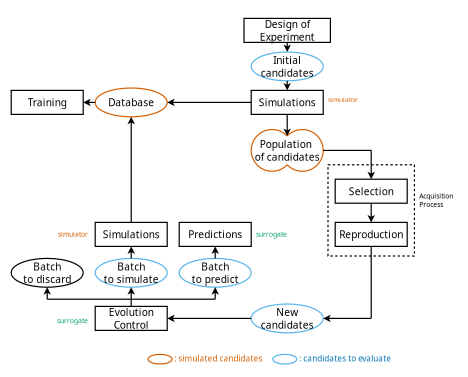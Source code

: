 <?xml version="1.0" encoding="UTF-8"?>
<dia:diagram xmlns:dia="http://www.lysator.liu.se/~alla/dia/">
  <dia:layer name="Background" visible="true" connectable="true" active="true">
    <dia:object type="Standard - Box" version="0" id="O0">
      <dia:attribute name="obj_pos">
        <dia:point val="-1.4,-0.2"/>
      </dia:attribute>
      <dia:attribute name="obj_bb">
        <dia:rectangle val="-1.425,-0.225;18.025,15.425"/>
      </dia:attribute>
      <dia:attribute name="elem_corner">
        <dia:point val="-1.4,-0.2"/>
      </dia:attribute>
      <dia:attribute name="elem_width">
        <dia:real val="19.4"/>
      </dia:attribute>
      <dia:attribute name="elem_height">
        <dia:real val="15.6"/>
      </dia:attribute>
      <dia:attribute name="border_width">
        <dia:real val="0.05"/>
      </dia:attribute>
      <dia:attribute name="border_color">
        <dia:color val="#ffffffff"/>
      </dia:attribute>
      <dia:attribute name="show_background">
        <dia:boolean val="false"/>
      </dia:attribute>
    </dia:object>
    <dia:object type="Standard - Box" version="0" id="O1">
      <dia:attribute name="obj_pos">
        <dia:point val="12.2,6.6"/>
      </dia:attribute>
      <dia:attribute name="obj_bb">
        <dia:rectangle val="12.175,6.575;15.825,10.425"/>
      </dia:attribute>
      <dia:attribute name="elem_corner">
        <dia:point val="12.2,6.6"/>
      </dia:attribute>
      <dia:attribute name="elem_width">
        <dia:real val="3.6"/>
      </dia:attribute>
      <dia:attribute name="elem_height">
        <dia:real val="3.8"/>
      </dia:attribute>
      <dia:attribute name="border_width">
        <dia:real val="0.05"/>
      </dia:attribute>
      <dia:attribute name="show_background">
        <dia:boolean val="false"/>
      </dia:attribute>
      <dia:attribute name="line_style">
        <dia:enum val="4"/>
      </dia:attribute>
    </dia:object>
    <dia:object type="Standard - Ellipse" version="0" id="O2">
      <dia:attribute name="obj_pos">
        <dia:point val="4.7,14.5"/>
      </dia:attribute>
      <dia:attribute name="obj_bb">
        <dia:rectangle val="4.675,14.475;5.725,14.925"/>
      </dia:attribute>
      <dia:attribute name="elem_corner">
        <dia:point val="4.7,14.5"/>
      </dia:attribute>
      <dia:attribute name="elem_width">
        <dia:real val="1"/>
      </dia:attribute>
      <dia:attribute name="elem_height">
        <dia:real val="0.4"/>
      </dia:attribute>
      <dia:attribute name="border_width">
        <dia:real val="0.05"/>
      </dia:attribute>
      <dia:attribute name="border_color">
        <dia:color val="#d55e00ff"/>
      </dia:attribute>
    </dia:object>
    <dia:object type="Standard - Text" version="1" id="O3">
      <dia:attribute name="obj_pos">
        <dia:point val="5.8,14.8"/>
      </dia:attribute>
      <dia:attribute name="obj_bb">
        <dia:rectangle val="5.8,14.486;9.662,14.88"/>
      </dia:attribute>
      <dia:attribute name="text">
        <dia:composite type="text">
          <dia:attribute name="string">
            <dia:string>#: simulated candidates#</dia:string>
          </dia:attribute>
          <dia:attribute name="font">
            <dia:font family="sans" style="0" name="Helvetica"/>
          </dia:attribute>
          <dia:attribute name="height">
            <dia:real val="0.423"/>
          </dia:attribute>
          <dia:attribute name="pos">
            <dia:point val="5.8,14.8"/>
          </dia:attribute>
          <dia:attribute name="color">
            <dia:color val="#d55e00ff"/>
          </dia:attribute>
          <dia:attribute name="alignment">
            <dia:enum val="0"/>
          </dia:attribute>
        </dia:composite>
      </dia:attribute>
      <dia:attribute name="valign">
        <dia:enum val="3"/>
      </dia:attribute>
    </dia:object>
    <dia:object type="Standard - Ellipse" version="0" id="O4">
      <dia:attribute name="obj_pos">
        <dia:point val="9.9,14.5"/>
      </dia:attribute>
      <dia:attribute name="obj_bb">
        <dia:rectangle val="9.875,14.475;10.925,14.925"/>
      </dia:attribute>
      <dia:attribute name="elem_corner">
        <dia:point val="9.9,14.5"/>
      </dia:attribute>
      <dia:attribute name="elem_width">
        <dia:real val="1"/>
      </dia:attribute>
      <dia:attribute name="elem_height">
        <dia:real val="0.4"/>
      </dia:attribute>
      <dia:attribute name="border_width">
        <dia:real val="0.05"/>
      </dia:attribute>
      <dia:attribute name="border_color">
        <dia:color val="#56b4e9ff"/>
      </dia:attribute>
    </dia:object>
    <dia:object type="Standard - Text" version="1" id="O5">
      <dia:attribute name="obj_pos">
        <dia:point val="11,14.8"/>
      </dia:attribute>
      <dia:attribute name="obj_bb">
        <dia:rectangle val="11,14.486;15.107,14.88"/>
      </dia:attribute>
      <dia:attribute name="text">
        <dia:composite type="text">
          <dia:attribute name="string">
            <dia:string>#: candidates to evaluate#</dia:string>
          </dia:attribute>
          <dia:attribute name="font">
            <dia:font family="sans" style="0" name="Helvetica"/>
          </dia:attribute>
          <dia:attribute name="height">
            <dia:real val="0.423"/>
          </dia:attribute>
          <dia:attribute name="pos">
            <dia:point val="11,14.8"/>
          </dia:attribute>
          <dia:attribute name="color">
            <dia:color val="#0072b2ff"/>
          </dia:attribute>
          <dia:attribute name="alignment">
            <dia:enum val="0"/>
          </dia:attribute>
        </dia:composite>
      </dia:attribute>
      <dia:attribute name="valign">
        <dia:enum val="3"/>
      </dia:attribute>
    </dia:object>
    <dia:object type="Standard - Box" version="0" id="O6">
      <dia:attribute name="obj_pos">
        <dia:point val="8.7,0.5"/>
      </dia:attribute>
      <dia:attribute name="obj_bb">
        <dia:rectangle val="8.675,0.475;12.325,1.525"/>
      </dia:attribute>
      <dia:attribute name="elem_corner">
        <dia:point val="8.7,0.5"/>
      </dia:attribute>
      <dia:attribute name="elem_width">
        <dia:real val="3.6"/>
      </dia:attribute>
      <dia:attribute name="elem_height">
        <dia:real val="1"/>
      </dia:attribute>
      <dia:attribute name="border_width">
        <dia:real val="0.05"/>
      </dia:attribute>
      <dia:attribute name="show_background">
        <dia:boolean val="true"/>
      </dia:attribute>
    </dia:object>
    <dia:object type="Standard - Text" version="1" id="O7">
      <dia:attribute name="obj_pos">
        <dia:point val="10.5,1"/>
      </dia:attribute>
      <dia:attribute name="obj_bb">
        <dia:rectangle val="9.279,0.489;11.721,1.511"/>
      </dia:attribute>
      <dia:attribute name="text">
        <dia:composite type="text">
          <dia:attribute name="string">
            <dia:string>#Design of
Experiment#</dia:string>
          </dia:attribute>
          <dia:attribute name="font">
            <dia:font family="sans" style="0" name="Helvetica"/>
          </dia:attribute>
          <dia:attribute name="height">
            <dia:real val="0.529"/>
          </dia:attribute>
          <dia:attribute name="pos">
            <dia:point val="10.5,0.882"/>
          </dia:attribute>
          <dia:attribute name="color">
            <dia:color val="#000000ff"/>
          </dia:attribute>
          <dia:attribute name="alignment">
            <dia:enum val="1"/>
          </dia:attribute>
        </dia:composite>
      </dia:attribute>
      <dia:attribute name="valign">
        <dia:enum val="2"/>
      </dia:attribute>
      <dia:connections>
        <dia:connection handle="0" to="O6" connection="8"/>
      </dia:connections>
    </dia:object>
    <dia:object type="Standard - Ellipse" version="0" id="O8">
      <dia:attribute name="obj_pos">
        <dia:point val="9,1.9"/>
      </dia:attribute>
      <dia:attribute name="obj_bb">
        <dia:rectangle val="8.975,1.875;12.025,3.125"/>
      </dia:attribute>
      <dia:attribute name="elem_corner">
        <dia:point val="9,1.9"/>
      </dia:attribute>
      <dia:attribute name="elem_width">
        <dia:real val="3"/>
      </dia:attribute>
      <dia:attribute name="elem_height">
        <dia:real val="1.2"/>
      </dia:attribute>
      <dia:attribute name="border_width">
        <dia:real val="0.05"/>
      </dia:attribute>
      <dia:attribute name="border_color">
        <dia:color val="#56b4e9ff"/>
      </dia:attribute>
    </dia:object>
    <dia:object type="Standard - Text" version="1" id="O9">
      <dia:attribute name="obj_pos">
        <dia:point val="10.5,2.5"/>
      </dia:attribute>
      <dia:attribute name="obj_bb">
        <dia:rectangle val="9.341,1.989;11.659,3.011"/>
      </dia:attribute>
      <dia:attribute name="text">
        <dia:composite type="text">
          <dia:attribute name="string">
            <dia:string>#Initial
candidates#</dia:string>
          </dia:attribute>
          <dia:attribute name="font">
            <dia:font family="sans" style="0" name="Helvetica"/>
          </dia:attribute>
          <dia:attribute name="height">
            <dia:real val="0.529"/>
          </dia:attribute>
          <dia:attribute name="pos">
            <dia:point val="10.5,2.382"/>
          </dia:attribute>
          <dia:attribute name="color">
            <dia:color val="#000000ff"/>
          </dia:attribute>
          <dia:attribute name="alignment">
            <dia:enum val="1"/>
          </dia:attribute>
        </dia:composite>
      </dia:attribute>
      <dia:attribute name="valign">
        <dia:enum val="2"/>
      </dia:attribute>
      <dia:connections>
        <dia:connection handle="0" to="O8" connection="8"/>
      </dia:connections>
    </dia:object>
    <dia:object type="Standard - Box" version="0" id="O10">
      <dia:attribute name="obj_pos">
        <dia:point val="9,3.5"/>
      </dia:attribute>
      <dia:attribute name="obj_bb">
        <dia:rectangle val="8.975,3.475;12.025,4.525"/>
      </dia:attribute>
      <dia:attribute name="elem_corner">
        <dia:point val="9,3.5"/>
      </dia:attribute>
      <dia:attribute name="elem_width">
        <dia:real val="3"/>
      </dia:attribute>
      <dia:attribute name="elem_height">
        <dia:real val="1"/>
      </dia:attribute>
      <dia:attribute name="border_width">
        <dia:real val="0.05"/>
      </dia:attribute>
      <dia:attribute name="show_background">
        <dia:boolean val="true"/>
      </dia:attribute>
    </dia:object>
    <dia:object type="Standard - Text" version="1" id="O11">
      <dia:attribute name="obj_pos">
        <dia:point val="10.5,4"/>
      </dia:attribute>
      <dia:attribute name="obj_bb">
        <dia:rectangle val="9.264,3.754;11.736,4.246"/>
      </dia:attribute>
      <dia:attribute name="text">
        <dia:composite type="text">
          <dia:attribute name="string">
            <dia:string>#Simulations#</dia:string>
          </dia:attribute>
          <dia:attribute name="font">
            <dia:font family="sans" style="0" name="Helvetica"/>
          </dia:attribute>
          <dia:attribute name="height">
            <dia:real val="0.529"/>
          </dia:attribute>
          <dia:attribute name="pos">
            <dia:point val="10.5,4.147"/>
          </dia:attribute>
          <dia:attribute name="color">
            <dia:color val="#000000ff"/>
          </dia:attribute>
          <dia:attribute name="alignment">
            <dia:enum val="1"/>
          </dia:attribute>
        </dia:composite>
      </dia:attribute>
      <dia:attribute name="valign">
        <dia:enum val="2"/>
      </dia:attribute>
      <dia:connections>
        <dia:connection handle="0" to="O10" connection="8"/>
      </dia:connections>
    </dia:object>
    <dia:object type="Standard - Text" version="1" id="O12">
      <dia:attribute name="obj_pos">
        <dia:point val="10.5,6"/>
      </dia:attribute>
      <dia:attribute name="obj_bb">
        <dia:rectangle val="9.069,5.489;11.931,6.511"/>
      </dia:attribute>
      <dia:attribute name="text">
        <dia:composite type="text">
          <dia:attribute name="string">
            <dia:string>#Population 
of candidates#</dia:string>
          </dia:attribute>
          <dia:attribute name="font">
            <dia:font family="sans" style="0" name="Helvetica"/>
          </dia:attribute>
          <dia:attribute name="height">
            <dia:real val="0.529"/>
          </dia:attribute>
          <dia:attribute name="pos">
            <dia:point val="10.5,5.882"/>
          </dia:attribute>
          <dia:attribute name="color">
            <dia:color val="#000000ff"/>
          </dia:attribute>
          <dia:attribute name="alignment">
            <dia:enum val="1"/>
          </dia:attribute>
        </dia:composite>
      </dia:attribute>
      <dia:attribute name="valign">
        <dia:enum val="2"/>
      </dia:attribute>
    </dia:object>
    <dia:object type="Standard - Arc" version="0" id="O13">
      <dia:attribute name="obj_pos">
        <dia:point val="10.5,5.4"/>
      </dia:attribute>
      <dia:attribute name="obj_bb">
        <dia:rectangle val="8.975,5.105;10.525,6.895"/>
      </dia:attribute>
      <dia:attribute name="conn_endpoints">
        <dia:point val="10.5,5.4"/>
        <dia:point val="10.5,6.6"/>
      </dia:attribute>
      <dia:attribute name="arc_color">
        <dia:color val="#d55e00ff"/>
      </dia:attribute>
      <dia:attribute name="curve_distance">
        <dia:real val="1.5"/>
      </dia:attribute>
      <dia:attribute name="line_width">
        <dia:real val="0.05"/>
      </dia:attribute>
    </dia:object>
    <dia:object type="Standard - Arc" version="0" id="O14">
      <dia:attribute name="obj_pos">
        <dia:point val="10.5,6.6"/>
      </dia:attribute>
      <dia:attribute name="obj_bb">
        <dia:rectangle val="10.475,5.105;12.025,6.895"/>
      </dia:attribute>
      <dia:attribute name="conn_endpoints">
        <dia:point val="10.5,6.6"/>
        <dia:point val="10.5,5.4"/>
      </dia:attribute>
      <dia:attribute name="arc_color">
        <dia:color val="#d55e00ff"/>
      </dia:attribute>
      <dia:attribute name="curve_distance">
        <dia:real val="1.5"/>
      </dia:attribute>
      <dia:attribute name="line_width">
        <dia:real val="0.05"/>
      </dia:attribute>
    </dia:object>
    <dia:object type="Standard - Box" version="0" id="O15">
      <dia:attribute name="obj_pos">
        <dia:point val="12.5,7.2"/>
      </dia:attribute>
      <dia:attribute name="obj_bb">
        <dia:rectangle val="12.475,7.175;15.525,8.225"/>
      </dia:attribute>
      <dia:attribute name="elem_corner">
        <dia:point val="12.5,7.2"/>
      </dia:attribute>
      <dia:attribute name="elem_width">
        <dia:real val="3"/>
      </dia:attribute>
      <dia:attribute name="elem_height">
        <dia:real val="1"/>
      </dia:attribute>
      <dia:attribute name="border_width">
        <dia:real val="0.05"/>
      </dia:attribute>
      <dia:attribute name="show_background">
        <dia:boolean val="true"/>
      </dia:attribute>
    </dia:object>
    <dia:object type="Standard - Text" version="1" id="O16">
      <dia:attribute name="obj_pos">
        <dia:point val="14,7.7"/>
      </dia:attribute>
      <dia:attribute name="obj_bb">
        <dia:rectangle val="13.026,7.454;14.974,7.946"/>
      </dia:attribute>
      <dia:attribute name="text">
        <dia:composite type="text">
          <dia:attribute name="string">
            <dia:string>#Selection#</dia:string>
          </dia:attribute>
          <dia:attribute name="font">
            <dia:font family="sans" style="0" name="Helvetica"/>
          </dia:attribute>
          <dia:attribute name="height">
            <dia:real val="0.529"/>
          </dia:attribute>
          <dia:attribute name="pos">
            <dia:point val="14,7.847"/>
          </dia:attribute>
          <dia:attribute name="color">
            <dia:color val="#000000ff"/>
          </dia:attribute>
          <dia:attribute name="alignment">
            <dia:enum val="1"/>
          </dia:attribute>
        </dia:composite>
      </dia:attribute>
      <dia:attribute name="valign">
        <dia:enum val="2"/>
      </dia:attribute>
      <dia:connections>
        <dia:connection handle="0" to="O15" connection="8"/>
      </dia:connections>
    </dia:object>
    <dia:object type="Standard - Box" version="0" id="O17">
      <dia:attribute name="obj_pos">
        <dia:point val="12.5,9"/>
      </dia:attribute>
      <dia:attribute name="obj_bb">
        <dia:rectangle val="12.475,8.975;15.525,10.025"/>
      </dia:attribute>
      <dia:attribute name="elem_corner">
        <dia:point val="12.5,9"/>
      </dia:attribute>
      <dia:attribute name="elem_width">
        <dia:real val="3"/>
      </dia:attribute>
      <dia:attribute name="elem_height">
        <dia:real val="1"/>
      </dia:attribute>
      <dia:attribute name="border_width">
        <dia:real val="0.05"/>
      </dia:attribute>
      <dia:attribute name="show_background">
        <dia:boolean val="true"/>
      </dia:attribute>
    </dia:object>
    <dia:object type="Standard - Text" version="1" id="O18">
      <dia:attribute name="obj_pos">
        <dia:point val="14,9.5"/>
      </dia:attribute>
      <dia:attribute name="obj_bb">
        <dia:rectangle val="12.598,9.254;15.402,9.746"/>
      </dia:attribute>
      <dia:attribute name="text">
        <dia:composite type="text">
          <dia:attribute name="string">
            <dia:string>#Reproduction#</dia:string>
          </dia:attribute>
          <dia:attribute name="font">
            <dia:font family="sans" style="0" name="Helvetica"/>
          </dia:attribute>
          <dia:attribute name="height">
            <dia:real val="0.529"/>
          </dia:attribute>
          <dia:attribute name="pos">
            <dia:point val="14,9.647"/>
          </dia:attribute>
          <dia:attribute name="color">
            <dia:color val="#000000ff"/>
          </dia:attribute>
          <dia:attribute name="alignment">
            <dia:enum val="1"/>
          </dia:attribute>
        </dia:composite>
      </dia:attribute>
      <dia:attribute name="valign">
        <dia:enum val="2"/>
      </dia:attribute>
      <dia:connections>
        <dia:connection handle="0" to="O17" connection="8"/>
      </dia:connections>
    </dia:object>
    <dia:object type="Standard - Ellipse" version="0" id="O19">
      <dia:attribute name="obj_pos">
        <dia:point val="9,12.4"/>
      </dia:attribute>
      <dia:attribute name="obj_bb">
        <dia:rectangle val="8.975,12.375;12.025,13.625"/>
      </dia:attribute>
      <dia:attribute name="elem_corner">
        <dia:point val="9,12.4"/>
      </dia:attribute>
      <dia:attribute name="elem_width">
        <dia:real val="3"/>
      </dia:attribute>
      <dia:attribute name="elem_height">
        <dia:real val="1.2"/>
      </dia:attribute>
      <dia:attribute name="border_width">
        <dia:real val="0.05"/>
      </dia:attribute>
      <dia:attribute name="border_color">
        <dia:color val="#56b4e9ff"/>
      </dia:attribute>
    </dia:object>
    <dia:object type="Standard - Text" version="1" id="O20">
      <dia:attribute name="obj_pos">
        <dia:point val="10.5,13"/>
      </dia:attribute>
      <dia:attribute name="obj_bb">
        <dia:rectangle val="9.341,12.489;11.659,13.511"/>
      </dia:attribute>
      <dia:attribute name="text">
        <dia:composite type="text">
          <dia:attribute name="string">
            <dia:string>#New
candidates#</dia:string>
          </dia:attribute>
          <dia:attribute name="font">
            <dia:font family="sans" style="0" name="Helvetica"/>
          </dia:attribute>
          <dia:attribute name="height">
            <dia:real val="0.529"/>
          </dia:attribute>
          <dia:attribute name="pos">
            <dia:point val="10.5,12.882"/>
          </dia:attribute>
          <dia:attribute name="color">
            <dia:color val="#000000ff"/>
          </dia:attribute>
          <dia:attribute name="alignment">
            <dia:enum val="1"/>
          </dia:attribute>
        </dia:composite>
      </dia:attribute>
      <dia:attribute name="valign">
        <dia:enum val="2"/>
      </dia:attribute>
      <dia:connections>
        <dia:connection handle="0" to="O19" connection="8"/>
      </dia:connections>
    </dia:object>
    <dia:object type="Standard - Box" version="0" id="O21">
      <dia:attribute name="obj_pos">
        <dia:point val="2.5,9"/>
      </dia:attribute>
      <dia:attribute name="obj_bb">
        <dia:rectangle val="2.475,8.975;5.525,10.025"/>
      </dia:attribute>
      <dia:attribute name="elem_corner">
        <dia:point val="2.5,9"/>
      </dia:attribute>
      <dia:attribute name="elem_width">
        <dia:real val="3"/>
      </dia:attribute>
      <dia:attribute name="elem_height">
        <dia:real val="1"/>
      </dia:attribute>
      <dia:attribute name="border_width">
        <dia:real val="0.05"/>
      </dia:attribute>
      <dia:attribute name="show_background">
        <dia:boolean val="true"/>
      </dia:attribute>
    </dia:object>
    <dia:object type="Standard - Text" version="1" id="O22">
      <dia:attribute name="obj_pos">
        <dia:point val="4,9.5"/>
      </dia:attribute>
      <dia:attribute name="obj_bb">
        <dia:rectangle val="2.764,9.254;5.236,9.746"/>
      </dia:attribute>
      <dia:attribute name="text">
        <dia:composite type="text">
          <dia:attribute name="string">
            <dia:string>#Simulations#</dia:string>
          </dia:attribute>
          <dia:attribute name="font">
            <dia:font family="sans" style="0" name="Helvetica"/>
          </dia:attribute>
          <dia:attribute name="height">
            <dia:real val="0.529"/>
          </dia:attribute>
          <dia:attribute name="pos">
            <dia:point val="4,9.647"/>
          </dia:attribute>
          <dia:attribute name="color">
            <dia:color val="#000000ff"/>
          </dia:attribute>
          <dia:attribute name="alignment">
            <dia:enum val="1"/>
          </dia:attribute>
        </dia:composite>
      </dia:attribute>
      <dia:attribute name="valign">
        <dia:enum val="2"/>
      </dia:attribute>
      <dia:connections>
        <dia:connection handle="0" to="O21" connection="8"/>
      </dia:connections>
    </dia:object>
    <dia:object type="Standard - Box" version="0" id="O23">
      <dia:attribute name="obj_pos">
        <dia:point val="6,9"/>
      </dia:attribute>
      <dia:attribute name="obj_bb">
        <dia:rectangle val="5.975,8.975;9.025,10.025"/>
      </dia:attribute>
      <dia:attribute name="elem_corner">
        <dia:point val="6,9"/>
      </dia:attribute>
      <dia:attribute name="elem_width">
        <dia:real val="3"/>
      </dia:attribute>
      <dia:attribute name="elem_height">
        <dia:real val="1"/>
      </dia:attribute>
      <dia:attribute name="border_width">
        <dia:real val="0.05"/>
      </dia:attribute>
      <dia:attribute name="show_background">
        <dia:boolean val="true"/>
      </dia:attribute>
    </dia:object>
    <dia:object type="Standard - Text" version="1" id="O24">
      <dia:attribute name="obj_pos">
        <dia:point val="7.5,9.5"/>
      </dia:attribute>
      <dia:attribute name="obj_bb">
        <dia:rectangle val="6.34,9.254;8.66,9.746"/>
      </dia:attribute>
      <dia:attribute name="text">
        <dia:composite type="text">
          <dia:attribute name="string">
            <dia:string>#Predictions#</dia:string>
          </dia:attribute>
          <dia:attribute name="font">
            <dia:font family="sans" style="0" name="Helvetica"/>
          </dia:attribute>
          <dia:attribute name="height">
            <dia:real val="0.529"/>
          </dia:attribute>
          <dia:attribute name="pos">
            <dia:point val="7.5,9.647"/>
          </dia:attribute>
          <dia:attribute name="color">
            <dia:color val="#000000ff"/>
          </dia:attribute>
          <dia:attribute name="alignment">
            <dia:enum val="1"/>
          </dia:attribute>
        </dia:composite>
      </dia:attribute>
      <dia:attribute name="valign">
        <dia:enum val="2"/>
      </dia:attribute>
      <dia:connections>
        <dia:connection handle="0" to="O23" connection="8"/>
      </dia:connections>
    </dia:object>
    <dia:object type="Standard - Box" version="0" id="O25">
      <dia:attribute name="obj_pos">
        <dia:point val="2.5,12.5"/>
      </dia:attribute>
      <dia:attribute name="obj_bb">
        <dia:rectangle val="2.475,12.475;5.525,13.525"/>
      </dia:attribute>
      <dia:attribute name="elem_corner">
        <dia:point val="2.5,12.5"/>
      </dia:attribute>
      <dia:attribute name="elem_width">
        <dia:real val="3"/>
      </dia:attribute>
      <dia:attribute name="elem_height">
        <dia:real val="1"/>
      </dia:attribute>
      <dia:attribute name="border_width">
        <dia:real val="0.05"/>
      </dia:attribute>
      <dia:attribute name="show_background">
        <dia:boolean val="true"/>
      </dia:attribute>
    </dia:object>
    <dia:object type="Standard - Text" version="1" id="O26">
      <dia:attribute name="obj_pos">
        <dia:point val="4,13"/>
      </dia:attribute>
      <dia:attribute name="obj_bb">
        <dia:rectangle val="3.014,12.489;4.986,13.511"/>
      </dia:attribute>
      <dia:attribute name="text">
        <dia:composite type="text">
          <dia:attribute name="string">
            <dia:string>#Evolution
Control#</dia:string>
          </dia:attribute>
          <dia:attribute name="font">
            <dia:font family="sans" style="0" name="Helvetica"/>
          </dia:attribute>
          <dia:attribute name="height">
            <dia:real val="0.529"/>
          </dia:attribute>
          <dia:attribute name="pos">
            <dia:point val="4,12.882"/>
          </dia:attribute>
          <dia:attribute name="color">
            <dia:color val="#000000ff"/>
          </dia:attribute>
          <dia:attribute name="alignment">
            <dia:enum val="1"/>
          </dia:attribute>
        </dia:composite>
      </dia:attribute>
      <dia:attribute name="valign">
        <dia:enum val="2"/>
      </dia:attribute>
      <dia:connections>
        <dia:connection handle="0" to="O25" connection="8"/>
      </dia:connections>
    </dia:object>
    <dia:object type="Standard - Ellipse" version="0" id="O27">
      <dia:attribute name="obj_pos">
        <dia:point val="2.5,3.4"/>
      </dia:attribute>
      <dia:attribute name="obj_bb">
        <dia:rectangle val="2.475,3.375;5.525,4.625"/>
      </dia:attribute>
      <dia:attribute name="elem_corner">
        <dia:point val="2.5,3.4"/>
      </dia:attribute>
      <dia:attribute name="elem_width">
        <dia:real val="3"/>
      </dia:attribute>
      <dia:attribute name="elem_height">
        <dia:real val="1.2"/>
      </dia:attribute>
      <dia:attribute name="border_width">
        <dia:real val="0.05"/>
      </dia:attribute>
      <dia:attribute name="border_color">
        <dia:color val="#d55e00ff"/>
      </dia:attribute>
    </dia:object>
    <dia:object type="Standard - Text" version="1" id="O28">
      <dia:attribute name="obj_pos">
        <dia:point val="4,4"/>
      </dia:attribute>
      <dia:attribute name="obj_bb">
        <dia:rectangle val="2.991,3.754;5.009,4.246"/>
      </dia:attribute>
      <dia:attribute name="text">
        <dia:composite type="text">
          <dia:attribute name="string">
            <dia:string>#Database#</dia:string>
          </dia:attribute>
          <dia:attribute name="font">
            <dia:font family="sans" style="0" name="Helvetica"/>
          </dia:attribute>
          <dia:attribute name="height">
            <dia:real val="0.529"/>
          </dia:attribute>
          <dia:attribute name="pos">
            <dia:point val="4,4.147"/>
          </dia:attribute>
          <dia:attribute name="color">
            <dia:color val="#000000ff"/>
          </dia:attribute>
          <dia:attribute name="alignment">
            <dia:enum val="1"/>
          </dia:attribute>
        </dia:composite>
      </dia:attribute>
      <dia:attribute name="valign">
        <dia:enum val="2"/>
      </dia:attribute>
      <dia:connections>
        <dia:connection handle="0" to="O27" connection="8"/>
      </dia:connections>
    </dia:object>
    <dia:object type="Standard - Box" version="0" id="O29">
      <dia:attribute name="obj_pos">
        <dia:point val="-1,3.5"/>
      </dia:attribute>
      <dia:attribute name="obj_bb">
        <dia:rectangle val="-1.025,3.475;2.025,4.525"/>
      </dia:attribute>
      <dia:attribute name="elem_corner">
        <dia:point val="-1,3.5"/>
      </dia:attribute>
      <dia:attribute name="elem_width">
        <dia:real val="3"/>
      </dia:attribute>
      <dia:attribute name="elem_height">
        <dia:real val="1"/>
      </dia:attribute>
      <dia:attribute name="border_width">
        <dia:real val="0.05"/>
      </dia:attribute>
      <dia:attribute name="show_background">
        <dia:boolean val="true"/>
      </dia:attribute>
    </dia:object>
    <dia:object type="Standard - Text" version="1" id="O30">
      <dia:attribute name="obj_pos">
        <dia:point val="0.5,4"/>
      </dia:attribute>
      <dia:attribute name="obj_bb">
        <dia:rectangle val="-0.335,3.754;1.335,4.246"/>
      </dia:attribute>
      <dia:attribute name="text">
        <dia:composite type="text">
          <dia:attribute name="string">
            <dia:string>#Training#</dia:string>
          </dia:attribute>
          <dia:attribute name="font">
            <dia:font family="sans" style="0" name="Helvetica"/>
          </dia:attribute>
          <dia:attribute name="height">
            <dia:real val="0.529"/>
          </dia:attribute>
          <dia:attribute name="pos">
            <dia:point val="0.5,4.147"/>
          </dia:attribute>
          <dia:attribute name="color">
            <dia:color val="#000000ff"/>
          </dia:attribute>
          <dia:attribute name="alignment">
            <dia:enum val="1"/>
          </dia:attribute>
        </dia:composite>
      </dia:attribute>
      <dia:attribute name="valign">
        <dia:enum val="2"/>
      </dia:attribute>
      <dia:connections>
        <dia:connection handle="0" to="O29" connection="8"/>
      </dia:connections>
    </dia:object>
    <dia:object type="Standard - Line" version="0" id="O31">
      <dia:attribute name="obj_pos">
        <dia:point val="10.5,1.5"/>
      </dia:attribute>
      <dia:attribute name="obj_bb">
        <dia:rectangle val="10.344,1.475;10.656,1.925"/>
      </dia:attribute>
      <dia:attribute name="conn_endpoints">
        <dia:point val="10.5,1.5"/>
        <dia:point val="10.5,1.9"/>
      </dia:attribute>
      <dia:attribute name="numcp">
        <dia:int val="1"/>
      </dia:attribute>
      <dia:attribute name="line_width">
        <dia:real val="0.05"/>
      </dia:attribute>
      <dia:attribute name="end_arrow">
        <dia:enum val="22"/>
      </dia:attribute>
      <dia:attribute name="end_arrow_length">
        <dia:real val="0.2"/>
      </dia:attribute>
      <dia:attribute name="end_arrow_width">
        <dia:real val="0.2"/>
      </dia:attribute>
      <dia:connections>
        <dia:connection handle="0" to="O6" connection="6"/>
        <dia:connection handle="1" to="O8" connection="1"/>
      </dia:connections>
    </dia:object>
    <dia:object type="Standard - Line" version="0" id="O32">
      <dia:attribute name="obj_pos">
        <dia:point val="10.5,3.1"/>
      </dia:attribute>
      <dia:attribute name="obj_bb">
        <dia:rectangle val="10.344,3.075;10.656,3.525"/>
      </dia:attribute>
      <dia:attribute name="conn_endpoints">
        <dia:point val="10.5,3.1"/>
        <dia:point val="10.5,3.5"/>
      </dia:attribute>
      <dia:attribute name="numcp">
        <dia:int val="1"/>
      </dia:attribute>
      <dia:attribute name="line_width">
        <dia:real val="0.05"/>
      </dia:attribute>
      <dia:attribute name="end_arrow">
        <dia:enum val="22"/>
      </dia:attribute>
      <dia:attribute name="end_arrow_length">
        <dia:real val="0.2"/>
      </dia:attribute>
      <dia:attribute name="end_arrow_width">
        <dia:real val="0.2"/>
      </dia:attribute>
      <dia:connections>
        <dia:connection handle="0" to="O8" connection="6"/>
        <dia:connection handle="1" to="O10" connection="1"/>
      </dia:connections>
    </dia:object>
    <dia:object type="Standard - Line" version="0" id="O33">
      <dia:attribute name="obj_pos">
        <dia:point val="10.5,4.5"/>
      </dia:attribute>
      <dia:attribute name="obj_bb">
        <dia:rectangle val="10.344,4.475;10.656,5.425"/>
      </dia:attribute>
      <dia:attribute name="conn_endpoints">
        <dia:point val="10.5,4.5"/>
        <dia:point val="10.5,5.4"/>
      </dia:attribute>
      <dia:attribute name="numcp">
        <dia:int val="1"/>
      </dia:attribute>
      <dia:attribute name="line_width">
        <dia:real val="0.05"/>
      </dia:attribute>
      <dia:attribute name="end_arrow">
        <dia:enum val="22"/>
      </dia:attribute>
      <dia:attribute name="end_arrow_length">
        <dia:real val="0.2"/>
      </dia:attribute>
      <dia:attribute name="end_arrow_width">
        <dia:real val="0.2"/>
      </dia:attribute>
      <dia:connections>
        <dia:connection handle="0" to="O10" connection="6"/>
      </dia:connections>
    </dia:object>
    <dia:object type="Standard - Line" version="0" id="O34">
      <dia:attribute name="obj_pos">
        <dia:point val="14,8.2"/>
      </dia:attribute>
      <dia:attribute name="obj_bb">
        <dia:rectangle val="13.844,8.175;14.156,9.025"/>
      </dia:attribute>
      <dia:attribute name="conn_endpoints">
        <dia:point val="14,8.2"/>
        <dia:point val="14,9"/>
      </dia:attribute>
      <dia:attribute name="numcp">
        <dia:int val="1"/>
      </dia:attribute>
      <dia:attribute name="line_width">
        <dia:real val="0.05"/>
      </dia:attribute>
      <dia:attribute name="end_arrow">
        <dia:enum val="22"/>
      </dia:attribute>
      <dia:attribute name="end_arrow_length">
        <dia:real val="0.2"/>
      </dia:attribute>
      <dia:attribute name="end_arrow_width">
        <dia:real val="0.2"/>
      </dia:attribute>
      <dia:connections>
        <dia:connection handle="0" to="O15" connection="6"/>
        <dia:connection handle="1" to="O17" connection="1"/>
      </dia:connections>
    </dia:object>
    <dia:object type="Standard - Line" version="0" id="O35">
      <dia:attribute name="obj_pos">
        <dia:point val="14,10"/>
      </dia:attribute>
      <dia:attribute name="obj_bb">
        <dia:rectangle val="13.975,9.975;14.025,13.025"/>
      </dia:attribute>
      <dia:attribute name="conn_endpoints">
        <dia:point val="14,10"/>
        <dia:point val="14,13"/>
      </dia:attribute>
      <dia:attribute name="numcp">
        <dia:int val="1"/>
      </dia:attribute>
      <dia:attribute name="line_width">
        <dia:real val="0.05"/>
      </dia:attribute>
      <dia:connections>
        <dia:connection handle="0" to="O17" connection="6"/>
      </dia:connections>
    </dia:object>
    <dia:object type="Standard - Line" version="0" id="O36">
      <dia:attribute name="obj_pos">
        <dia:point val="14,13"/>
      </dia:attribute>
      <dia:attribute name="obj_bb">
        <dia:rectangle val="11.975,12.844;14.025,13.156"/>
      </dia:attribute>
      <dia:attribute name="conn_endpoints">
        <dia:point val="14,13"/>
        <dia:point val="12,13"/>
      </dia:attribute>
      <dia:attribute name="numcp">
        <dia:int val="1"/>
      </dia:attribute>
      <dia:attribute name="line_width">
        <dia:real val="0.05"/>
      </dia:attribute>
      <dia:attribute name="end_arrow">
        <dia:enum val="22"/>
      </dia:attribute>
      <dia:attribute name="end_arrow_length">
        <dia:real val="0.2"/>
      </dia:attribute>
      <dia:attribute name="end_arrow_width">
        <dia:real val="0.2"/>
      </dia:attribute>
      <dia:connections>
        <dia:connection handle="1" to="O19" connection="4"/>
      </dia:connections>
    </dia:object>
    <dia:object type="Standard - Line" version="0" id="O37">
      <dia:attribute name="obj_pos">
        <dia:point val="9,13"/>
      </dia:attribute>
      <dia:attribute name="obj_bb">
        <dia:rectangle val="5.475,12.844;9.025,13.156"/>
      </dia:attribute>
      <dia:attribute name="conn_endpoints">
        <dia:point val="9,13"/>
        <dia:point val="5.5,13"/>
      </dia:attribute>
      <dia:attribute name="numcp">
        <dia:int val="1"/>
      </dia:attribute>
      <dia:attribute name="line_width">
        <dia:real val="0.05"/>
      </dia:attribute>
      <dia:attribute name="end_arrow">
        <dia:enum val="22"/>
      </dia:attribute>
      <dia:attribute name="end_arrow_length">
        <dia:real val="0.2"/>
      </dia:attribute>
      <dia:attribute name="end_arrow_width">
        <dia:real val="0.2"/>
      </dia:attribute>
      <dia:connections>
        <dia:connection handle="0" to="O19" connection="3"/>
        <dia:connection handle="1" to="O25" connection="4"/>
      </dia:connections>
    </dia:object>
    <dia:object type="Standard - Line" version="0" id="O38">
      <dia:attribute name="obj_pos">
        <dia:point val="4,12.5"/>
      </dia:attribute>
      <dia:attribute name="obj_bb">
        <dia:rectangle val="3.975,12.175;4.025,12.525"/>
      </dia:attribute>
      <dia:attribute name="conn_endpoints">
        <dia:point val="4,12.5"/>
        <dia:point val="4,12.2"/>
      </dia:attribute>
      <dia:attribute name="numcp">
        <dia:int val="1"/>
      </dia:attribute>
      <dia:attribute name="line_width">
        <dia:real val="0.05"/>
      </dia:attribute>
      <dia:connections>
        <dia:connection handle="0" to="O25" connection="1"/>
        <dia:connection handle="1" to="O50" connection="0"/>
      </dia:connections>
    </dia:object>
    <dia:object type="Standard - Line" version="0" id="O39">
      <dia:attribute name="obj_pos">
        <dia:point val="12,6"/>
      </dia:attribute>
      <dia:attribute name="obj_bb">
        <dia:rectangle val="11.975,5.975;14.025,6.025"/>
      </dia:attribute>
      <dia:attribute name="conn_endpoints">
        <dia:point val="12,6"/>
        <dia:point val="14,6"/>
      </dia:attribute>
      <dia:attribute name="numcp">
        <dia:int val="1"/>
      </dia:attribute>
      <dia:attribute name="line_width">
        <dia:real val="0.05"/>
      </dia:attribute>
    </dia:object>
    <dia:object type="Standard - Line" version="0" id="O40">
      <dia:attribute name="obj_pos">
        <dia:point val="14,6"/>
      </dia:attribute>
      <dia:attribute name="obj_bb">
        <dia:rectangle val="13.844,5.975;14.156,7.225"/>
      </dia:attribute>
      <dia:attribute name="conn_endpoints">
        <dia:point val="14,6"/>
        <dia:point val="14,7.2"/>
      </dia:attribute>
      <dia:attribute name="numcp">
        <dia:int val="1"/>
      </dia:attribute>
      <dia:attribute name="line_width">
        <dia:real val="0.05"/>
      </dia:attribute>
      <dia:attribute name="end_arrow">
        <dia:enum val="22"/>
      </dia:attribute>
      <dia:attribute name="end_arrow_length">
        <dia:real val="0.2"/>
      </dia:attribute>
      <dia:attribute name="end_arrow_width">
        <dia:real val="0.2"/>
      </dia:attribute>
      <dia:connections>
        <dia:connection handle="1" to="O15" connection="1"/>
      </dia:connections>
    </dia:object>
    <dia:object type="Standard - Line" version="0" id="O41">
      <dia:attribute name="obj_pos">
        <dia:point val="4,9"/>
      </dia:attribute>
      <dia:attribute name="obj_bb">
        <dia:rectangle val="3.844,4.575;4.156,9.025"/>
      </dia:attribute>
      <dia:attribute name="conn_endpoints">
        <dia:point val="4,9"/>
        <dia:point val="4,4.6"/>
      </dia:attribute>
      <dia:attribute name="numcp">
        <dia:int val="1"/>
      </dia:attribute>
      <dia:attribute name="line_width">
        <dia:real val="0.05"/>
      </dia:attribute>
      <dia:attribute name="end_arrow">
        <dia:enum val="22"/>
      </dia:attribute>
      <dia:attribute name="end_arrow_length">
        <dia:real val="0.2"/>
      </dia:attribute>
      <dia:attribute name="end_arrow_width">
        <dia:real val="0.2"/>
      </dia:attribute>
      <dia:connections>
        <dia:connection handle="0" to="O21" connection="1"/>
        <dia:connection handle="1" to="O27" connection="6"/>
      </dia:connections>
    </dia:object>
    <dia:object type="Standard - Line" version="0" id="O42">
      <dia:attribute name="obj_pos">
        <dia:point val="9,4"/>
      </dia:attribute>
      <dia:attribute name="obj_bb">
        <dia:rectangle val="5.475,3.844;9.025,4.156"/>
      </dia:attribute>
      <dia:attribute name="conn_endpoints">
        <dia:point val="9,4"/>
        <dia:point val="5.5,4"/>
      </dia:attribute>
      <dia:attribute name="numcp">
        <dia:int val="1"/>
      </dia:attribute>
      <dia:attribute name="line_width">
        <dia:real val="0.05"/>
      </dia:attribute>
      <dia:attribute name="end_arrow">
        <dia:enum val="22"/>
      </dia:attribute>
      <dia:attribute name="end_arrow_length">
        <dia:real val="0.2"/>
      </dia:attribute>
      <dia:attribute name="end_arrow_width">
        <dia:real val="0.2"/>
      </dia:attribute>
      <dia:connections>
        <dia:connection handle="0" to="O10" connection="3"/>
        <dia:connection handle="1" to="O27" connection="4"/>
      </dia:connections>
    </dia:object>
    <dia:object type="Standard - Line" version="0" id="O43">
      <dia:attribute name="obj_pos">
        <dia:point val="2.5,4"/>
      </dia:attribute>
      <dia:attribute name="obj_bb">
        <dia:rectangle val="1.975,3.844;2.525,4.156"/>
      </dia:attribute>
      <dia:attribute name="conn_endpoints">
        <dia:point val="2.5,4"/>
        <dia:point val="2,4"/>
      </dia:attribute>
      <dia:attribute name="numcp">
        <dia:int val="1"/>
      </dia:attribute>
      <dia:attribute name="line_width">
        <dia:real val="0.05"/>
      </dia:attribute>
      <dia:attribute name="end_arrow">
        <dia:enum val="22"/>
      </dia:attribute>
      <dia:attribute name="end_arrow_length">
        <dia:real val="0.2"/>
      </dia:attribute>
      <dia:attribute name="end_arrow_width">
        <dia:real val="0.2"/>
      </dia:attribute>
      <dia:connections>
        <dia:connection handle="0" to="O27" connection="3"/>
        <dia:connection handle="1" to="O29" connection="4"/>
      </dia:connections>
    </dia:object>
    <dia:object type="Standard - Ellipse" version="0" id="O44">
      <dia:attribute name="obj_pos">
        <dia:point val="2.5,10.5"/>
      </dia:attribute>
      <dia:attribute name="obj_bb">
        <dia:rectangle val="2.475,10.475;5.525,11.725"/>
      </dia:attribute>
      <dia:attribute name="elem_corner">
        <dia:point val="2.5,10.5"/>
      </dia:attribute>
      <dia:attribute name="elem_width">
        <dia:real val="3"/>
      </dia:attribute>
      <dia:attribute name="elem_height">
        <dia:real val="1.2"/>
      </dia:attribute>
      <dia:attribute name="border_width">
        <dia:real val="0.05"/>
      </dia:attribute>
      <dia:attribute name="border_color">
        <dia:color val="#56b4e9ff"/>
      </dia:attribute>
    </dia:object>
    <dia:object type="Standard - Text" version="1" id="O45">
      <dia:attribute name="obj_pos">
        <dia:point val="4,11.1"/>
      </dia:attribute>
      <dia:attribute name="obj_bb">
        <dia:rectangle val="2.81,10.589;5.19,11.611"/>
      </dia:attribute>
      <dia:attribute name="text">
        <dia:composite type="text">
          <dia:attribute name="string">
            <dia:string>#Batch
to simulate#</dia:string>
          </dia:attribute>
          <dia:attribute name="font">
            <dia:font family="sans" style="0" name="Helvetica"/>
          </dia:attribute>
          <dia:attribute name="height">
            <dia:real val="0.529"/>
          </dia:attribute>
          <dia:attribute name="pos">
            <dia:point val="4,10.982"/>
          </dia:attribute>
          <dia:attribute name="color">
            <dia:color val="#000000ff"/>
          </dia:attribute>
          <dia:attribute name="alignment">
            <dia:enum val="1"/>
          </dia:attribute>
        </dia:composite>
      </dia:attribute>
      <dia:attribute name="valign">
        <dia:enum val="2"/>
      </dia:attribute>
      <dia:connections>
        <dia:connection handle="0" to="O44" connection="8"/>
      </dia:connections>
    </dia:object>
    <dia:object type="Standard - Ellipse" version="0" id="O46">
      <dia:attribute name="obj_pos">
        <dia:point val="6,10.5"/>
      </dia:attribute>
      <dia:attribute name="obj_bb">
        <dia:rectangle val="5.975,10.475;9.025,11.725"/>
      </dia:attribute>
      <dia:attribute name="elem_corner">
        <dia:point val="6,10.5"/>
      </dia:attribute>
      <dia:attribute name="elem_width">
        <dia:real val="3"/>
      </dia:attribute>
      <dia:attribute name="elem_height">
        <dia:real val="1.2"/>
      </dia:attribute>
      <dia:attribute name="border_width">
        <dia:real val="0.05"/>
      </dia:attribute>
      <dia:attribute name="border_color">
        <dia:color val="#56b4e9ff"/>
      </dia:attribute>
    </dia:object>
    <dia:object type="Standard - Text" version="1" id="O47">
      <dia:attribute name="obj_pos">
        <dia:point val="7.5,11.1"/>
      </dia:attribute>
      <dia:attribute name="obj_bb">
        <dia:rectangle val="6.482,10.589;8.518,11.611"/>
      </dia:attribute>
      <dia:attribute name="text">
        <dia:composite type="text">
          <dia:attribute name="string">
            <dia:string>#Batch
to predict#</dia:string>
          </dia:attribute>
          <dia:attribute name="font">
            <dia:font family="sans" style="0" name="Helvetica"/>
          </dia:attribute>
          <dia:attribute name="height">
            <dia:real val="0.529"/>
          </dia:attribute>
          <dia:attribute name="pos">
            <dia:point val="7.5,10.982"/>
          </dia:attribute>
          <dia:attribute name="color">
            <dia:color val="#000000ff"/>
          </dia:attribute>
          <dia:attribute name="alignment">
            <dia:enum val="1"/>
          </dia:attribute>
        </dia:composite>
      </dia:attribute>
      <dia:attribute name="valign">
        <dia:enum val="2"/>
      </dia:attribute>
      <dia:connections>
        <dia:connection handle="0" to="O46" connection="8"/>
      </dia:connections>
    </dia:object>
    <dia:object type="Standard - Line" version="0" id="O48">
      <dia:attribute name="obj_pos">
        <dia:point val="4,10.5"/>
      </dia:attribute>
      <dia:attribute name="obj_bb">
        <dia:rectangle val="3.844,9.975;4.156,10.525"/>
      </dia:attribute>
      <dia:attribute name="conn_endpoints">
        <dia:point val="4,10.5"/>
        <dia:point val="4,10"/>
      </dia:attribute>
      <dia:attribute name="numcp">
        <dia:int val="1"/>
      </dia:attribute>
      <dia:attribute name="line_width">
        <dia:real val="0.05"/>
      </dia:attribute>
      <dia:attribute name="end_arrow">
        <dia:enum val="22"/>
      </dia:attribute>
      <dia:attribute name="end_arrow_length">
        <dia:real val="0.2"/>
      </dia:attribute>
      <dia:attribute name="end_arrow_width">
        <dia:real val="0.2"/>
      </dia:attribute>
      <dia:connections>
        <dia:connection handle="0" to="O44" connection="1"/>
        <dia:connection handle="1" to="O21" connection="6"/>
      </dia:connections>
    </dia:object>
    <dia:object type="Standard - Line" version="0" id="O49">
      <dia:attribute name="obj_pos">
        <dia:point val="7.5,10.5"/>
      </dia:attribute>
      <dia:attribute name="obj_bb">
        <dia:rectangle val="7.344,9.975;7.656,10.525"/>
      </dia:attribute>
      <dia:attribute name="conn_endpoints">
        <dia:point val="7.5,10.5"/>
        <dia:point val="7.5,10"/>
      </dia:attribute>
      <dia:attribute name="numcp">
        <dia:int val="1"/>
      </dia:attribute>
      <dia:attribute name="line_width">
        <dia:real val="0.05"/>
      </dia:attribute>
      <dia:attribute name="end_arrow">
        <dia:enum val="22"/>
      </dia:attribute>
      <dia:attribute name="end_arrow_length">
        <dia:real val="0.2"/>
      </dia:attribute>
      <dia:attribute name="end_arrow_width">
        <dia:real val="0.2"/>
      </dia:attribute>
      <dia:connections>
        <dia:connection handle="0" to="O46" connection="1"/>
        <dia:connection handle="1" to="O23" connection="6"/>
      </dia:connections>
    </dia:object>
    <dia:object type="Standard - Line" version="0" id="O50">
      <dia:attribute name="obj_pos">
        <dia:point val="7.5,12.2"/>
      </dia:attribute>
      <dia:attribute name="obj_bb">
        <dia:rectangle val="0.475,12.175;7.525,12.225"/>
      </dia:attribute>
      <dia:attribute name="conn_endpoints">
        <dia:point val="7.5,12.2"/>
        <dia:point val="0.5,12.2"/>
      </dia:attribute>
      <dia:attribute name="numcp">
        <dia:int val="1"/>
      </dia:attribute>
      <dia:attribute name="line_width">
        <dia:real val="0.05"/>
      </dia:attribute>
    </dia:object>
    <dia:object type="Standard - Line" version="0" id="O51">
      <dia:attribute name="obj_pos">
        <dia:point val="4,12.2"/>
      </dia:attribute>
      <dia:attribute name="obj_bb">
        <dia:rectangle val="3.844,11.675;4.156,12.225"/>
      </dia:attribute>
      <dia:attribute name="conn_endpoints">
        <dia:point val="4,12.2"/>
        <dia:point val="4,11.7"/>
      </dia:attribute>
      <dia:attribute name="numcp">
        <dia:int val="1"/>
      </dia:attribute>
      <dia:attribute name="line_width">
        <dia:real val="0.05"/>
      </dia:attribute>
      <dia:attribute name="end_arrow">
        <dia:enum val="22"/>
      </dia:attribute>
      <dia:attribute name="end_arrow_length">
        <dia:real val="0.2"/>
      </dia:attribute>
      <dia:attribute name="end_arrow_width">
        <dia:real val="0.2"/>
      </dia:attribute>
      <dia:connections>
        <dia:connection handle="1" to="O44" connection="6"/>
      </dia:connections>
    </dia:object>
    <dia:object type="Standard - Line" version="0" id="O52">
      <dia:attribute name="obj_pos">
        <dia:point val="7.5,12.2"/>
      </dia:attribute>
      <dia:attribute name="obj_bb">
        <dia:rectangle val="7.344,11.675;7.656,12.225"/>
      </dia:attribute>
      <dia:attribute name="conn_endpoints">
        <dia:point val="7.5,12.2"/>
        <dia:point val="7.5,11.7"/>
      </dia:attribute>
      <dia:attribute name="numcp">
        <dia:int val="1"/>
      </dia:attribute>
      <dia:attribute name="line_width">
        <dia:real val="0.05"/>
      </dia:attribute>
      <dia:attribute name="end_arrow">
        <dia:enum val="22"/>
      </dia:attribute>
      <dia:attribute name="end_arrow_length">
        <dia:real val="0.2"/>
      </dia:attribute>
      <dia:attribute name="end_arrow_width">
        <dia:real val="0.2"/>
      </dia:attribute>
      <dia:connections>
        <dia:connection handle="1" to="O46" connection="6"/>
      </dia:connections>
    </dia:object>
    <dia:object type="Standard - Text" version="1" id="O53">
      <dia:attribute name="obj_pos">
        <dia:point val="12.2,4"/>
      </dia:attribute>
      <dia:attribute name="obj_bb">
        <dia:rectangle val="12.2,3.738;13.528,4.067"/>
      </dia:attribute>
      <dia:attribute name="text">
        <dia:composite type="text">
          <dia:attribute name="string">
            <dia:string>#simulator#</dia:string>
          </dia:attribute>
          <dia:attribute name="font">
            <dia:font family="sans" style="0" name="Helvetica"/>
          </dia:attribute>
          <dia:attribute name="height">
            <dia:real val="0.353"/>
          </dia:attribute>
          <dia:attribute name="pos">
            <dia:point val="12.2,4"/>
          </dia:attribute>
          <dia:attribute name="color">
            <dia:color val="#d55e00ff"/>
          </dia:attribute>
          <dia:attribute name="alignment">
            <dia:enum val="0"/>
          </dia:attribute>
        </dia:composite>
      </dia:attribute>
      <dia:attribute name="valign">
        <dia:enum val="3"/>
      </dia:attribute>
    </dia:object>
    <dia:object type="Standard - Text" version="1" id="O54">
      <dia:attribute name="obj_pos">
        <dia:point val="2.2,9.6"/>
      </dia:attribute>
      <dia:attribute name="obj_bb">
        <dia:rectangle val="0.871,9.338;2.2,9.667"/>
      </dia:attribute>
      <dia:attribute name="text">
        <dia:composite type="text">
          <dia:attribute name="string">
            <dia:string>#simulator#</dia:string>
          </dia:attribute>
          <dia:attribute name="font">
            <dia:font family="sans" style="0" name="Helvetica"/>
          </dia:attribute>
          <dia:attribute name="height">
            <dia:real val="0.353"/>
          </dia:attribute>
          <dia:attribute name="pos">
            <dia:point val="2.2,9.6"/>
          </dia:attribute>
          <dia:attribute name="color">
            <dia:color val="#d55e00ff"/>
          </dia:attribute>
          <dia:attribute name="alignment">
            <dia:enum val="2"/>
          </dia:attribute>
        </dia:composite>
      </dia:attribute>
      <dia:attribute name="valign">
        <dia:enum val="3"/>
      </dia:attribute>
    </dia:object>
    <dia:object type="Standard - Text" version="1" id="O55">
      <dia:attribute name="obj_pos">
        <dia:point val="2.2,13.2"/>
      </dia:attribute>
      <dia:attribute name="obj_bb">
        <dia:rectangle val="0.845,12.938;2.2,13.267"/>
      </dia:attribute>
      <dia:attribute name="text">
        <dia:composite type="text">
          <dia:attribute name="string">
            <dia:string>#surrogate#</dia:string>
          </dia:attribute>
          <dia:attribute name="font">
            <dia:font family="sans" style="0" name="Helvetica"/>
          </dia:attribute>
          <dia:attribute name="height">
            <dia:real val="0.353"/>
          </dia:attribute>
          <dia:attribute name="pos">
            <dia:point val="2.2,13.2"/>
          </dia:attribute>
          <dia:attribute name="color">
            <dia:color val="#009e73ff"/>
          </dia:attribute>
          <dia:attribute name="alignment">
            <dia:enum val="2"/>
          </dia:attribute>
        </dia:composite>
      </dia:attribute>
      <dia:attribute name="valign">
        <dia:enum val="3"/>
      </dia:attribute>
    </dia:object>
    <dia:object type="Standard - Text" version="1" id="O56">
      <dia:attribute name="obj_pos">
        <dia:point val="9.2,9.6"/>
      </dia:attribute>
      <dia:attribute name="obj_bb">
        <dia:rectangle val="9.2,9.338;10.555,9.667"/>
      </dia:attribute>
      <dia:attribute name="text">
        <dia:composite type="text">
          <dia:attribute name="string">
            <dia:string>#surrogate#</dia:string>
          </dia:attribute>
          <dia:attribute name="font">
            <dia:font family="sans" style="0" name="Helvetica"/>
          </dia:attribute>
          <dia:attribute name="height">
            <dia:real val="0.353"/>
          </dia:attribute>
          <dia:attribute name="pos">
            <dia:point val="9.2,9.6"/>
          </dia:attribute>
          <dia:attribute name="color">
            <dia:color val="#009e73ff"/>
          </dia:attribute>
          <dia:attribute name="alignment">
            <dia:enum val="0"/>
          </dia:attribute>
        </dia:composite>
      </dia:attribute>
      <dia:attribute name="valign">
        <dia:enum val="3"/>
      </dia:attribute>
    </dia:object>
    <dia:object type="Standard - Text" version="1" id="O57">
      <dia:attribute name="obj_pos">
        <dia:point val="16,8"/>
      </dia:attribute>
      <dia:attribute name="obj_bb">
        <dia:rectangle val="16,7.738;17.545,8.419"/>
      </dia:attribute>
      <dia:attribute name="text">
        <dia:composite type="text">
          <dia:attribute name="string">
            <dia:string>#Acquisition
Process#</dia:string>
          </dia:attribute>
          <dia:attribute name="font">
            <dia:font family="sans" style="0" name="Helvetica"/>
          </dia:attribute>
          <dia:attribute name="height">
            <dia:real val="0.353"/>
          </dia:attribute>
          <dia:attribute name="pos">
            <dia:point val="16,8"/>
          </dia:attribute>
          <dia:attribute name="color">
            <dia:color val="#000000ff"/>
          </dia:attribute>
          <dia:attribute name="alignment">
            <dia:enum val="0"/>
          </dia:attribute>
        </dia:composite>
      </dia:attribute>
      <dia:attribute name="valign">
        <dia:enum val="3"/>
      </dia:attribute>
    </dia:object>
    <dia:object type="Standard - Ellipse" version="0" id="O58">
      <dia:attribute name="obj_pos">
        <dia:point val="-1,10.5"/>
      </dia:attribute>
      <dia:attribute name="obj_bb">
        <dia:rectangle val="-1.025,10.475;2.025,11.725"/>
      </dia:attribute>
      <dia:attribute name="elem_corner">
        <dia:point val="-1,10.5"/>
      </dia:attribute>
      <dia:attribute name="elem_width">
        <dia:real val="3"/>
      </dia:attribute>
      <dia:attribute name="elem_height">
        <dia:real val="1.2"/>
      </dia:attribute>
      <dia:attribute name="border_width">
        <dia:real val="0.05"/>
      </dia:attribute>
    </dia:object>
    <dia:object type="Standard - Text" version="1" id="O59">
      <dia:attribute name="obj_pos">
        <dia:point val="0.5,11.1"/>
      </dia:attribute>
      <dia:attribute name="obj_bb">
        <dia:rectangle val="-0.546,10.589;1.546,11.611"/>
      </dia:attribute>
      <dia:attribute name="text">
        <dia:composite type="text">
          <dia:attribute name="string">
            <dia:string>#Batch
to discard#</dia:string>
          </dia:attribute>
          <dia:attribute name="font">
            <dia:font family="sans" style="0" name="Helvetica"/>
          </dia:attribute>
          <dia:attribute name="height">
            <dia:real val="0.529"/>
          </dia:attribute>
          <dia:attribute name="pos">
            <dia:point val="0.5,10.982"/>
          </dia:attribute>
          <dia:attribute name="color">
            <dia:color val="#000000ff"/>
          </dia:attribute>
          <dia:attribute name="alignment">
            <dia:enum val="1"/>
          </dia:attribute>
        </dia:composite>
      </dia:attribute>
      <dia:attribute name="valign">
        <dia:enum val="2"/>
      </dia:attribute>
      <dia:connections>
        <dia:connection handle="0" to="O58" connection="8"/>
      </dia:connections>
    </dia:object>
    <dia:object type="Standard - Line" version="0" id="O60">
      <dia:attribute name="obj_pos">
        <dia:point val="0.5,12.2"/>
      </dia:attribute>
      <dia:attribute name="obj_bb">
        <dia:rectangle val="0.344,11.675;0.656,12.225"/>
      </dia:attribute>
      <dia:attribute name="conn_endpoints">
        <dia:point val="0.5,12.2"/>
        <dia:point val="0.5,11.7"/>
      </dia:attribute>
      <dia:attribute name="numcp">
        <dia:int val="1"/>
      </dia:attribute>
      <dia:attribute name="line_width">
        <dia:real val="0.05"/>
      </dia:attribute>
      <dia:attribute name="end_arrow">
        <dia:enum val="22"/>
      </dia:attribute>
      <dia:attribute name="end_arrow_length">
        <dia:real val="0.2"/>
      </dia:attribute>
      <dia:attribute name="end_arrow_width">
        <dia:real val="0.2"/>
      </dia:attribute>
      <dia:connections>
        <dia:connection handle="1" to="O58" connection="6"/>
      </dia:connections>
    </dia:object>
  </dia:layer>
</dia:diagram>
